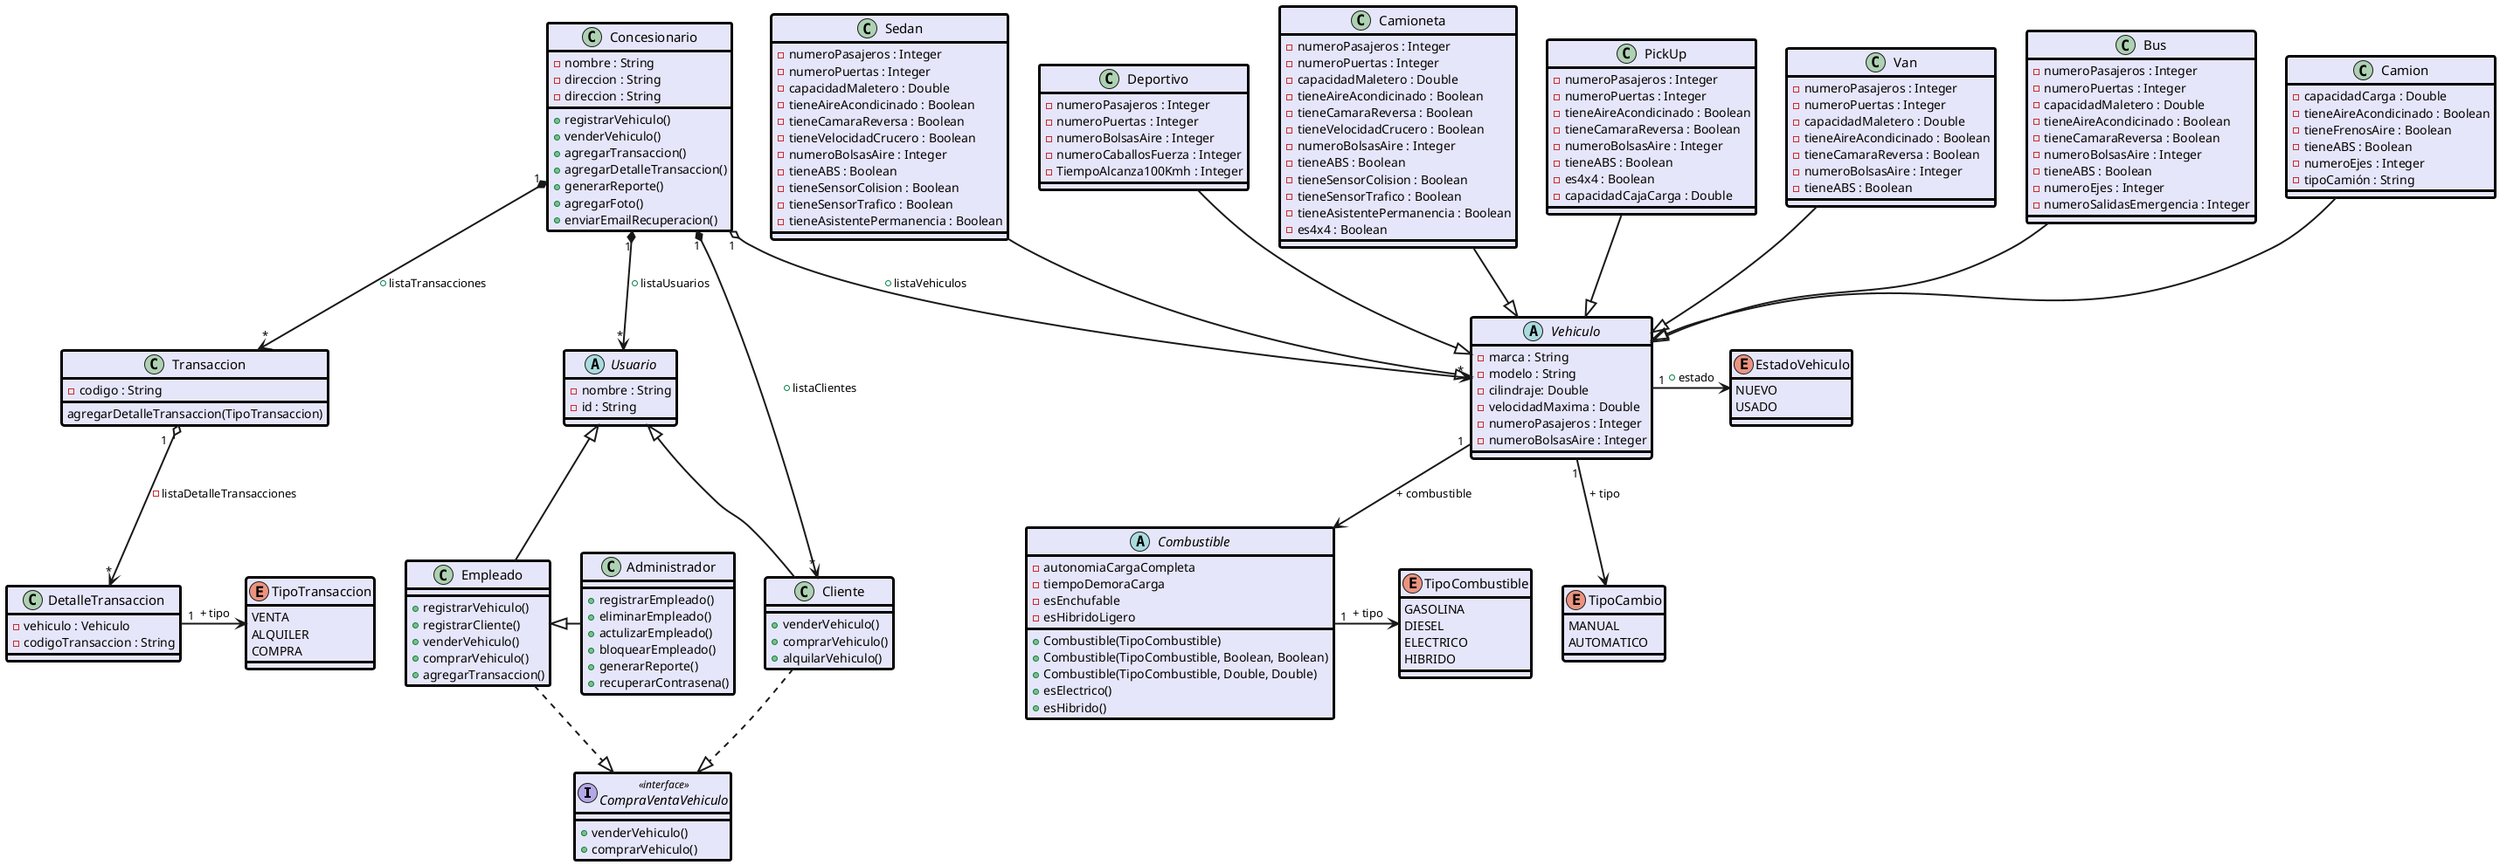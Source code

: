 @startuml Hola

skinparam Class {
    FontSize 15
    BorderColor Black
    BackgroundColor Lavender
    BorderThickness 3

}
skinparam Arrow{
    Thickness 2
}

interface CompraVentaVehiculo <<interface>> {

    +venderVehiculo()
    +comprarVehiculo()
}
class Concesionario {
    -nombre : String
    -direccion : String
    -direccion : String

    +registrarVehiculo()
    +venderVehiculo()
    +agregarTransaccion()
    +agregarDetalleTransaccion()
    +generarReporte()
    +agregarFoto()
    +enviarEmailRecuperacion()
}

class Transaccion {
    -codigo : String
    agregarDetalleTransaccion(TipoTransaccion)
}
enum TipoTransaccion {
    VENTA
    ALQUILER
    COMPRA
}
class DetalleTransaccion {
    - vehiculo : Vehiculo
    -codigoTransaccion : String

}


abstract class Usuario {
    - nombre : String
    - id : String
}

class Cliente {
    +venderVehiculo()
    +comprarVehiculo()
    +alquilarVehiculo()

}

class Empleado {
    + registrarVehiculo()
    + registrarCliente()
    + venderVehiculo()
    + comprarVehiculo()
    + agregarTransaccion()
}

class Administrador {
    + registrarEmpleado()
    + eliminarEmpleado()
    + actulizarEmpleado()
    + bloquearEmpleado()
    + generarReporte()
    + recuperarContrasena()

}

abstract class Combustible {
    'Si ninguno es null, significa que es eléctrico
    'Como el tipo de variable es con mayús, es un objeto
    'por los que puede dar null
    -autonomiaCargaCompleta
    -tiempoDemoraCarga
    'si ninguno es null, significa que es hibrido
    -esEnchufable
    -esHibridoLigero
    +Combustible(TipoCombustible)
    +Combustible(TipoCombustible, Boolean, Boolean)
    +Combustible(TipoCombustible, Double, Double)
    +esElectrico()
    +esHibrido()
}

enum TipoCombustible {
    GASOLINA
    DIESEL
    ELECTRICO
    HIBRIDO
}

abstract class Vehiculo {
    -marca : String
    -modelo : String
    -cilindraje: Double
    -velocidadMaxima : Double
    -numeroPasajeros : Integer
    -numeroBolsasAire : Integer
}

enum EstadoVehiculo{
    NUEVO
    USADO
}

enum TipoCambio{
    MANUAL
    AUTOMATICO
}

class Sedan {
    -numeroPasajeros : Integer
    -numeroPuertas : Integer
    -capacidadMaletero : Double
    -tieneAireAcondicinado : Boolean
    -tieneCamaraReversa : Boolean
    -tieneVelocidadCrucero : Boolean
    -numeroBolsasAire : Integer
    -tieneABS : Boolean
    -tieneSensorColision : Boolean
    -tieneSensorTrafico : Boolean
    -tieneAsistentePermanencia : Boolean
}

class Deportivo{
    -numeroPasajeros : Integer
    -numeroPuertas : Integer
    -numeroBolsasAire : Integer
    -numeroCaballosFuerza : Integer
    -TiempoAlcanza100Kmh : Integer
}

class Camioneta{
    -numeroPasajeros : Integer 
    -numeroPuertas : Integer
    -capacidadMaletero : Double 
    -tieneAireAcondicinado : Boolean
    -tieneCamaraReversa : Boolean 
    -tieneVelocidadCrucero : Boolean 
    -numeroBolsasAire : Integer 
    -tieneABS : Boolean 
    -tieneSensorColision : Boolean 
    -tieneSensorTrafico : Boolean
    -tieneAsistentePermanencia : Boolean 
    -es4x4 : Boolean
}

class PickUp{
    -numeroPasajeros : Integer 
    -numeroPuertas : Integer
    -tieneAireAcondicinado : Boolean 
    -tieneCamaraReversa : Boolean 
    -numeroBolsasAire : Integer  
    -tieneABS : Boolean 
    -es4x4 : Boolean
    -capacidadCajaCarga : Double

}

class Van{
    -numeroPasajeros : Integer 
    -numeroPuertas : Integer 
    -capacidadMaletero : Double 
    -tieneAireAcondicinado : Boolean 
    -tieneCamaraReversa : Boolean 
    -numeroBolsasAire : Integer
    -tieneABS : Boolean

}

class Bus{
    -numeroPasajeros : Integer 
    -numeroPuertas : Integer
    -capacidadMaletero : Double
    -tieneAireAcondicinado : Boolean 
    -tieneCamaraReversa : Boolean 
    -numeroBolsasAire : Integer 
    -tieneABS : Boolean 
    -numeroEjes : Integer
    -numeroSalidasEmergencia : Integer
}

class Camion{
    -capacidadCarga : Double
    -tieneAireAcondicinado : Boolean 
    -tieneFrenosAire : Boolean
    -tieneABS : Boolean 
    -numeroEjes : Integer
    -tipoCamión : String

}

Concesionario "1" *--> "*" Usuario : +listaUsuarios
Concesionario "1" *--> "*" Transaccion : +listaTransacciones
Concesionario "1" *--> "*" Cliente : +listaClientes
Concesionario  "1" o--> "*" Vehiculo : +listaVehiculos
Transaccion  "1  '" o--> "*" DetalleTransaccion : -  listaDetalleTransacciones
DetalleTransaccion "1"-> TipoTransaccion : " + tipo"
Vehiculo "1"-> EstadoVehiculo : "+ estado"
Sedan --|> Vehiculo
Deportivo --|> Vehiculo
Camioneta --|> Vehiculo
PickUp --|> Vehiculo
Van --|> Vehiculo
Bus --|> Vehiculo
Camion --|> Vehiculo
Usuario <|-- Cliente
Usuario <|-- Empleado
Empleado <|- Administrador
Combustible "1"-> TipoCombustible : " + tipo"
Vehiculo "1"--> TipoCambio : " + tipo"
Vehiculo "1"--> Combustible : " + combustible"
Empleado ..|> CompraVentaVehiculo
Cliente ..|> CompraVentaVehiculo
@enduml